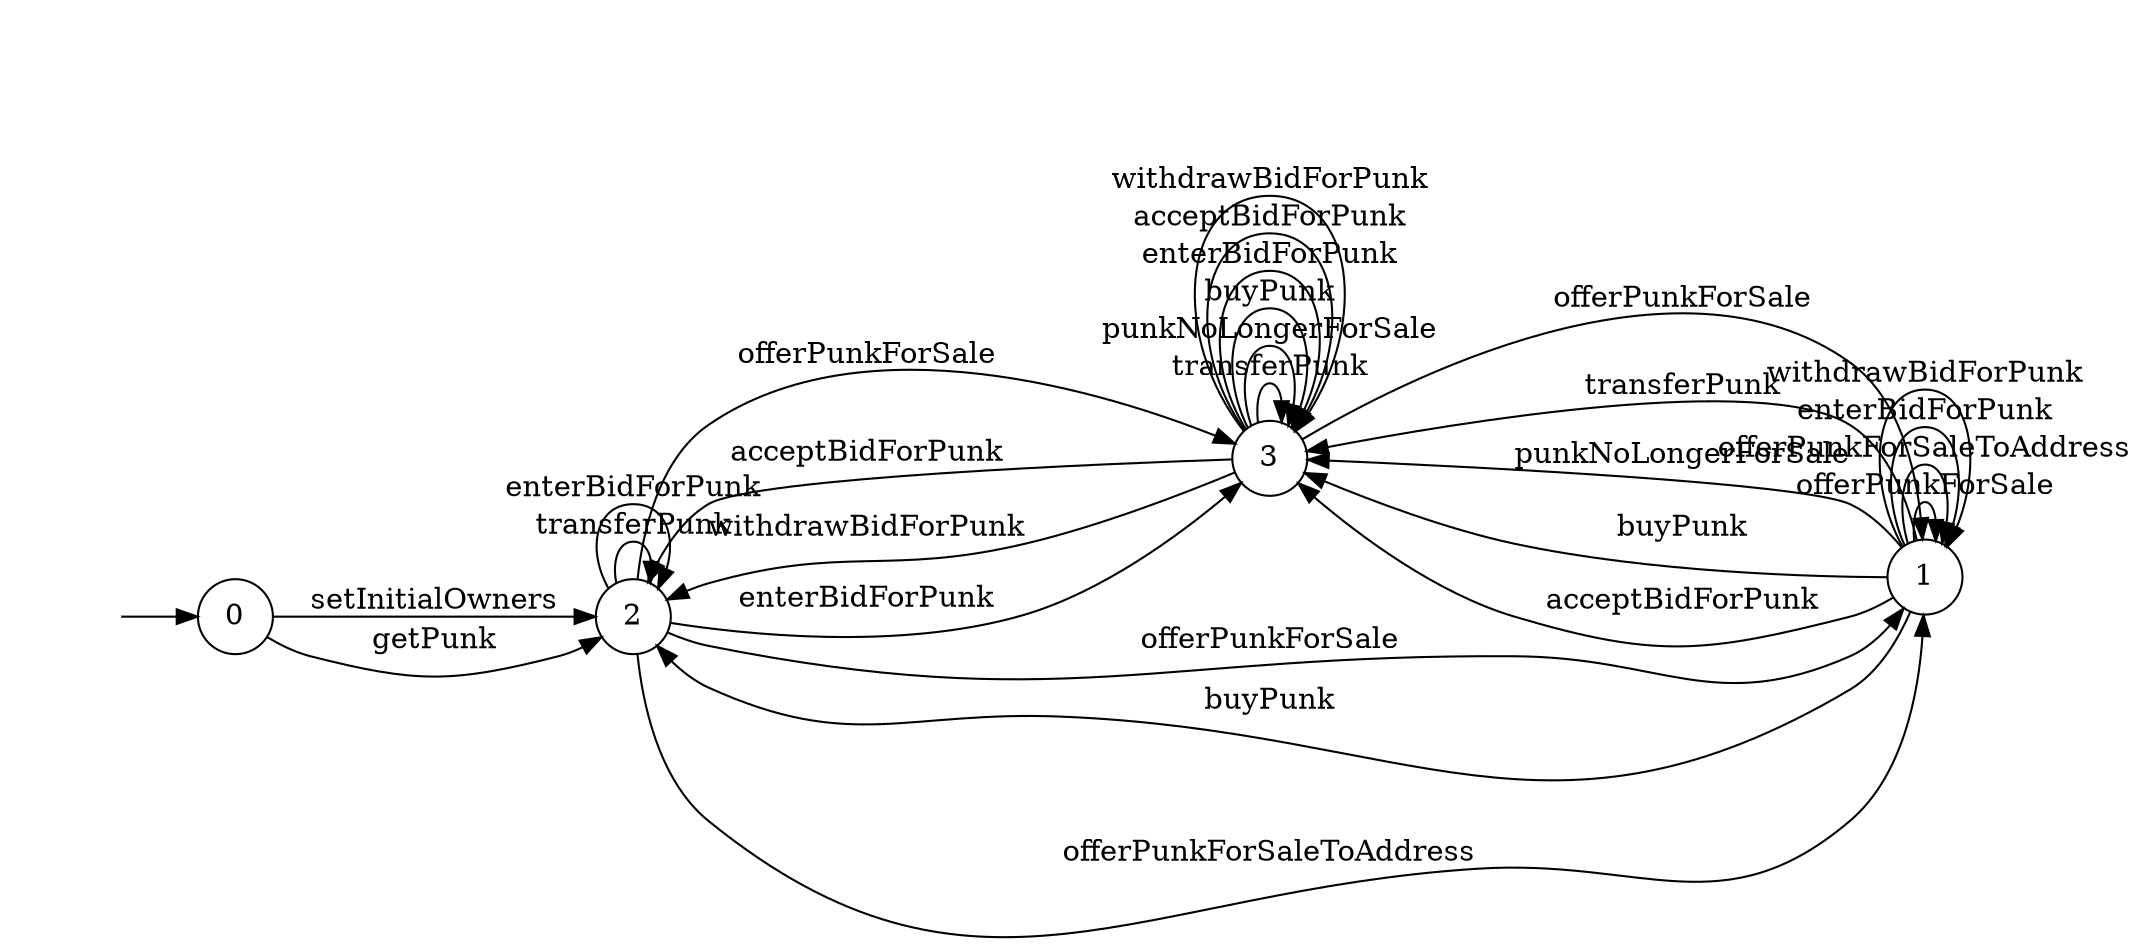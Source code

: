 digraph "/home/liuye/Project/InvConPlus/Dapp-Automata-data/result/model/0xb47e3cd837ddf8e4c57f05d70ab865de6e193bbb/CryptoPunksMarket/FSM-2" {
	graph [rankdir=LR]
	"" [label="" shape=plaintext]
	3 [label=3 shape=circle]
	1 [label=1 shape=circle]
	0 [label=0 shape=circle]
	2 [label=2 shape=circle]
	"" -> 0 [label=""]
	0 -> 2 [label=setInitialOwners]
	0 -> 2 [label=getPunk]
	2 -> 2 [label=transferPunk]
	2 -> 3 [label=offerPunkForSale]
	2 -> 1 [label=offerPunkForSale]
	2 -> 1 [label=offerPunkForSaleToAddress]
	2 -> 3 [label=enterBidForPunk]
	2 -> 2 [label=enterBidForPunk]
	1 -> 3 [label=transferPunk]
	1 -> 3 [label=punkNoLongerForSale]
	1 -> 1 [label=offerPunkForSale]
	1 -> 1 [label=offerPunkForSaleToAddress]
	1 -> 3 [label=buyPunk]
	1 -> 2 [label=buyPunk]
	1 -> 1 [label=enterBidForPunk]
	1 -> 3 [label=acceptBidForPunk]
	1 -> 1 [label=withdrawBidForPunk]
	3 -> 3 [label=transferPunk]
	3 -> 3 [label=punkNoLongerForSale]
	3 -> 1 [label=offerPunkForSale]
	3 -> 3 [label=buyPunk]
	3 -> 3 [label=enterBidForPunk]
	3 -> 3 [label=acceptBidForPunk]
	3 -> 2 [label=acceptBidForPunk]
	3 -> 3 [label=withdrawBidForPunk]
	3 -> 2 [label=withdrawBidForPunk]
}
